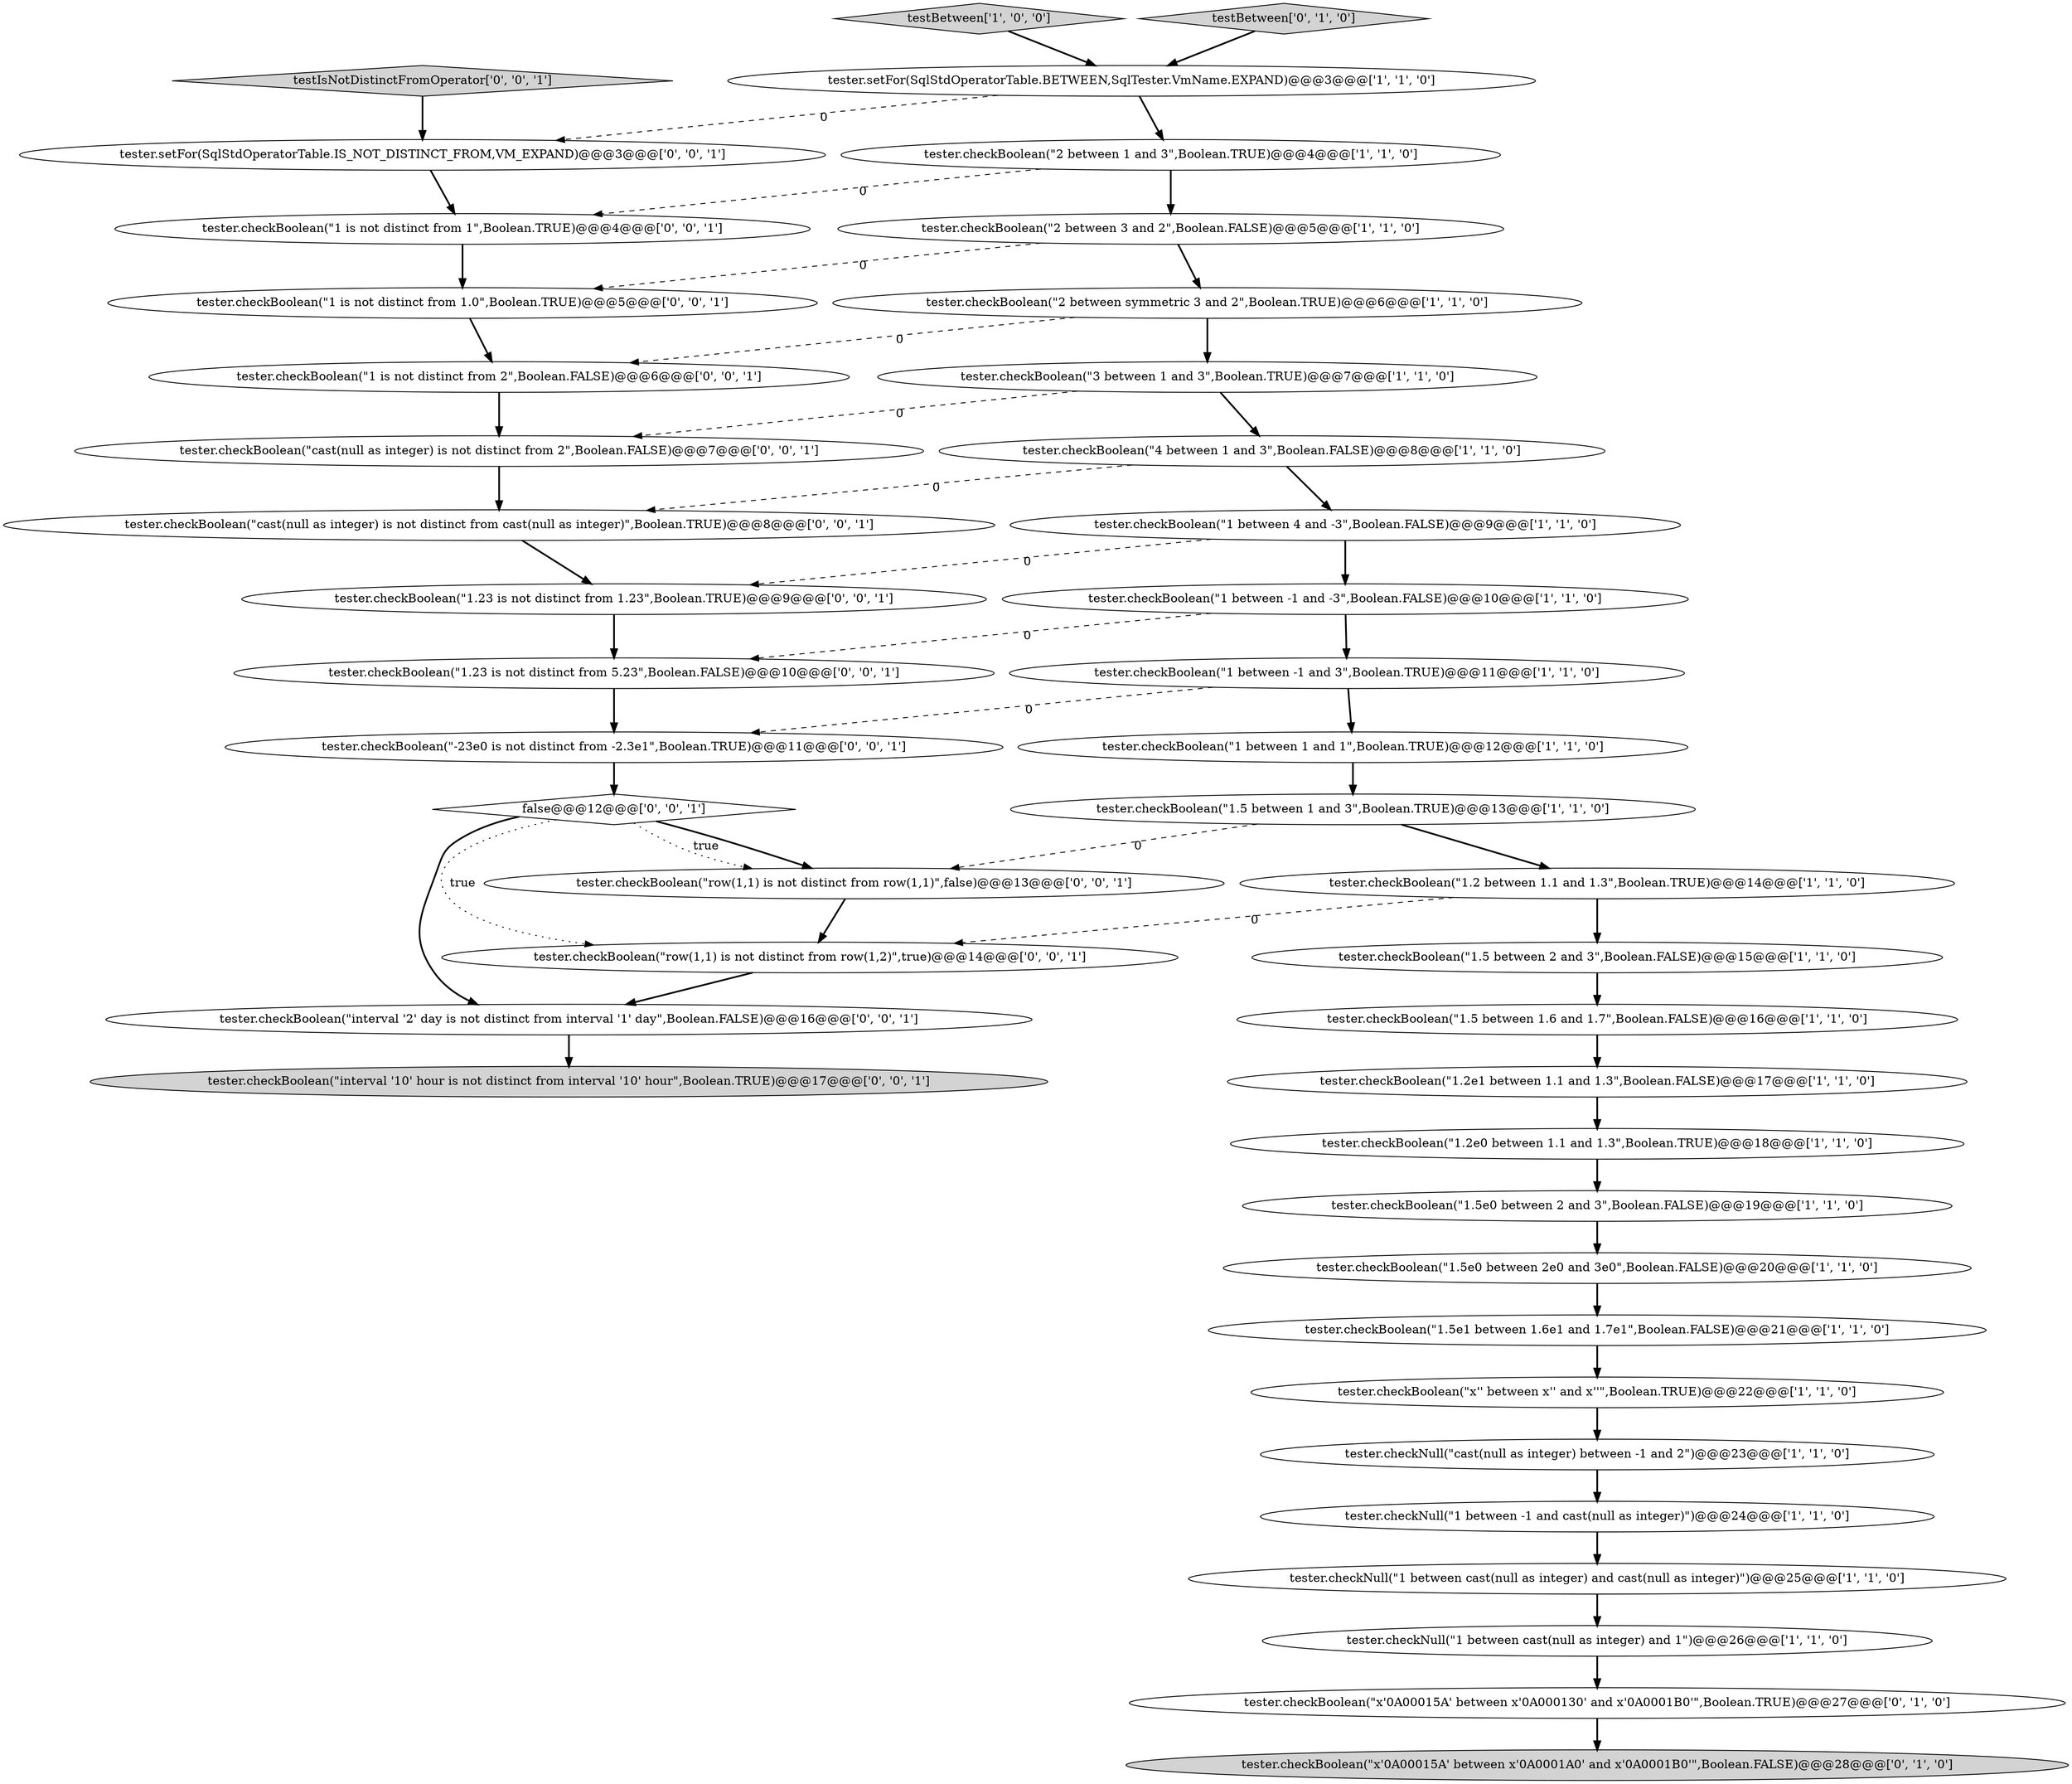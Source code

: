 digraph {
5 [style = filled, label = "tester.checkBoolean(\"1.2e0 between 1.1 and 1.3\",Boolean.TRUE)@@@18@@@['1', '1', '0']", fillcolor = white, shape = ellipse image = "AAA0AAABBB1BBB"];
13 [style = filled, label = "tester.checkNull(\"cast(null as integer) between -1 and 2\")@@@23@@@['1', '1', '0']", fillcolor = white, shape = ellipse image = "AAA0AAABBB1BBB"];
6 [style = filled, label = "tester.checkNull(\"1 between cast(null as integer) and cast(null as integer)\")@@@25@@@['1', '1', '0']", fillcolor = white, shape = ellipse image = "AAA0AAABBB1BBB"];
19 [style = filled, label = "tester.checkBoolean(\"1 between 4 and -3\",Boolean.FALSE)@@@9@@@['1', '1', '0']", fillcolor = white, shape = ellipse image = "AAA0AAABBB1BBB"];
16 [style = filled, label = "tester.checkBoolean(\"1.2 between 1.1 and 1.3\",Boolean.TRUE)@@@14@@@['1', '1', '0']", fillcolor = white, shape = ellipse image = "AAA0AAABBB1BBB"];
30 [style = filled, label = "tester.checkBoolean(\"row(1,1) is not distinct from row(1,2)\",true)@@@14@@@['0', '0', '1']", fillcolor = white, shape = ellipse image = "AAA0AAABBB3BBB"];
39 [style = filled, label = "tester.setFor(SqlStdOperatorTable.IS_NOT_DISTINCT_FROM,VM_EXPAND)@@@3@@@['0', '0', '1']", fillcolor = white, shape = ellipse image = "AAA0AAABBB3BBB"];
21 [style = filled, label = "tester.checkBoolean(\"4 between 1 and 3\",Boolean.FALSE)@@@8@@@['1', '1', '0']", fillcolor = white, shape = ellipse image = "AAA0AAABBB1BBB"];
0 [style = filled, label = "tester.checkBoolean(\"2 between symmetric 3 and 2\",Boolean.TRUE)@@@6@@@['1', '1', '0']", fillcolor = white, shape = ellipse image = "AAA0AAABBB1BBB"];
34 [style = filled, label = "tester.checkBoolean(\"1 is not distinct from 1.0\",Boolean.TRUE)@@@5@@@['0', '0', '1']", fillcolor = white, shape = ellipse image = "AAA0AAABBB3BBB"];
15 [style = filled, label = "tester.checkBoolean(\"x'' between x'' and x''\",Boolean.TRUE)@@@22@@@['1', '1', '0']", fillcolor = white, shape = ellipse image = "AAA0AAABBB1BBB"];
40 [style = filled, label = "tester.checkBoolean(\"-23e0 is not distinct from -2.3e1\",Boolean.TRUE)@@@11@@@['0', '0', '1']", fillcolor = white, shape = ellipse image = "AAA0AAABBB3BBB"];
14 [style = filled, label = "tester.checkNull(\"1 between -1 and cast(null as integer)\")@@@24@@@['1', '1', '0']", fillcolor = white, shape = ellipse image = "AAA0AAABBB1BBB"];
33 [style = filled, label = "testIsNotDistinctFromOperator['0', '0', '1']", fillcolor = lightgray, shape = diamond image = "AAA0AAABBB3BBB"];
17 [style = filled, label = "tester.setFor(SqlStdOperatorTable.BETWEEN,SqlTester.VmName.EXPAND)@@@3@@@['1', '1', '0']", fillcolor = white, shape = ellipse image = "AAA0AAABBB1BBB"];
22 [style = filled, label = "tester.checkBoolean(\"1 between 1 and 1\",Boolean.TRUE)@@@12@@@['1', '1', '0']", fillcolor = white, shape = ellipse image = "AAA0AAABBB1BBB"];
36 [style = filled, label = "tester.checkBoolean(\"1.23 is not distinct from 1.23\",Boolean.TRUE)@@@9@@@['0', '0', '1']", fillcolor = white, shape = ellipse image = "AAA0AAABBB3BBB"];
42 [style = filled, label = "tester.checkBoolean(\"interval '10' hour is not distinct from interval '10' hour\",Boolean.TRUE)@@@17@@@['0', '0', '1']", fillcolor = lightgray, shape = ellipse image = "AAA0AAABBB3BBB"];
10 [style = filled, label = "tester.checkBoolean(\"2 between 1 and 3\",Boolean.TRUE)@@@4@@@['1', '1', '0']", fillcolor = white, shape = ellipse image = "AAA0AAABBB1BBB"];
41 [style = filled, label = "tester.checkBoolean(\"1.23 is not distinct from 5.23\",Boolean.FALSE)@@@10@@@['0', '0', '1']", fillcolor = white, shape = ellipse image = "AAA0AAABBB3BBB"];
31 [style = filled, label = "tester.checkBoolean(\"cast(null as integer) is not distinct from 2\",Boolean.FALSE)@@@7@@@['0', '0', '1']", fillcolor = white, shape = ellipse image = "AAA0AAABBB3BBB"];
8 [style = filled, label = "tester.checkBoolean(\"1.5 between 1 and 3\",Boolean.TRUE)@@@13@@@['1', '1', '0']", fillcolor = white, shape = ellipse image = "AAA0AAABBB1BBB"];
18 [style = filled, label = "tester.checkBoolean(\"1.5 between 1.6 and 1.7\",Boolean.FALSE)@@@16@@@['1', '1', '0']", fillcolor = white, shape = ellipse image = "AAA0AAABBB1BBB"];
4 [style = filled, label = "tester.checkBoolean(\"1 between -1 and -3\",Boolean.FALSE)@@@10@@@['1', '1', '0']", fillcolor = white, shape = ellipse image = "AAA0AAABBB1BBB"];
25 [style = filled, label = "tester.checkBoolean(\"x'0A00015A' between x'0A0001A0' and x'0A0001B0'\",Boolean.FALSE)@@@28@@@['0', '1', '0']", fillcolor = lightgray, shape = ellipse image = "AAA1AAABBB2BBB"];
20 [style = filled, label = "tester.checkNull(\"1 between cast(null as integer) and 1\")@@@26@@@['1', '1', '0']", fillcolor = white, shape = ellipse image = "AAA0AAABBB1BBB"];
23 [style = filled, label = "testBetween['1', '0', '0']", fillcolor = lightgray, shape = diamond image = "AAA0AAABBB1BBB"];
37 [style = filled, label = "tester.checkBoolean(\"row(1,1) is not distinct from row(1,1)\",false)@@@13@@@['0', '0', '1']", fillcolor = white, shape = ellipse image = "AAA0AAABBB3BBB"];
26 [style = filled, label = "testBetween['0', '1', '0']", fillcolor = lightgray, shape = diamond image = "AAA0AAABBB2BBB"];
9 [style = filled, label = "tester.checkBoolean(\"1.5e0 between 2e0 and 3e0\",Boolean.FALSE)@@@20@@@['1', '1', '0']", fillcolor = white, shape = ellipse image = "AAA0AAABBB1BBB"];
32 [style = filled, label = "false@@@12@@@['0', '0', '1']", fillcolor = white, shape = diamond image = "AAA0AAABBB3BBB"];
11 [style = filled, label = "tester.checkBoolean(\"1 between -1 and 3\",Boolean.TRUE)@@@11@@@['1', '1', '0']", fillcolor = white, shape = ellipse image = "AAA0AAABBB1BBB"];
24 [style = filled, label = "tester.checkBoolean(\"1.2e1 between 1.1 and 1.3\",Boolean.FALSE)@@@17@@@['1', '1', '0']", fillcolor = white, shape = ellipse image = "AAA0AAABBB1BBB"];
28 [style = filled, label = "tester.checkBoolean(\"1 is not distinct from 2\",Boolean.FALSE)@@@6@@@['0', '0', '1']", fillcolor = white, shape = ellipse image = "AAA0AAABBB3BBB"];
38 [style = filled, label = "tester.checkBoolean(\"1 is not distinct from 1\",Boolean.TRUE)@@@4@@@['0', '0', '1']", fillcolor = white, shape = ellipse image = "AAA0AAABBB3BBB"];
1 [style = filled, label = "tester.checkBoolean(\"1.5 between 2 and 3\",Boolean.FALSE)@@@15@@@['1', '1', '0']", fillcolor = white, shape = ellipse image = "AAA0AAABBB1BBB"];
27 [style = filled, label = "tester.checkBoolean(\"x'0A00015A' between x'0A000130' and x'0A0001B0'\",Boolean.TRUE)@@@27@@@['0', '1', '0']", fillcolor = white, shape = ellipse image = "AAA1AAABBB2BBB"];
3 [style = filled, label = "tester.checkBoolean(\"2 between 3 and 2\",Boolean.FALSE)@@@5@@@['1', '1', '0']", fillcolor = white, shape = ellipse image = "AAA0AAABBB1BBB"];
35 [style = filled, label = "tester.checkBoolean(\"interval '2' day is not distinct from interval '1' day\",Boolean.FALSE)@@@16@@@['0', '0', '1']", fillcolor = white, shape = ellipse image = "AAA0AAABBB3BBB"];
2 [style = filled, label = "tester.checkBoolean(\"1.5e0 between 2 and 3\",Boolean.FALSE)@@@19@@@['1', '1', '0']", fillcolor = white, shape = ellipse image = "AAA0AAABBB1BBB"];
7 [style = filled, label = "tester.checkBoolean(\"1.5e1 between 1.6e1 and 1.7e1\",Boolean.FALSE)@@@21@@@['1', '1', '0']", fillcolor = white, shape = ellipse image = "AAA0AAABBB1BBB"];
29 [style = filled, label = "tester.checkBoolean(\"cast(null as integer) is not distinct from cast(null as integer)\",Boolean.TRUE)@@@8@@@['0', '0', '1']", fillcolor = white, shape = ellipse image = "AAA0AAABBB3BBB"];
12 [style = filled, label = "tester.checkBoolean(\"3 between 1 and 3\",Boolean.TRUE)@@@7@@@['1', '1', '0']", fillcolor = white, shape = ellipse image = "AAA0AAABBB1BBB"];
8->16 [style = bold, label=""];
5->2 [style = bold, label=""];
28->31 [style = bold, label=""];
40->32 [style = bold, label=""];
20->27 [style = bold, label=""];
11->22 [style = bold, label=""];
41->40 [style = bold, label=""];
26->17 [style = bold, label=""];
22->8 [style = bold, label=""];
0->28 [style = dashed, label="0"];
27->25 [style = bold, label=""];
34->28 [style = bold, label=""];
18->24 [style = bold, label=""];
8->37 [style = dashed, label="0"];
4->11 [style = bold, label=""];
39->38 [style = bold, label=""];
32->37 [style = bold, label=""];
12->21 [style = bold, label=""];
35->42 [style = bold, label=""];
38->34 [style = bold, label=""];
1->18 [style = bold, label=""];
32->30 [style = dotted, label="true"];
6->20 [style = bold, label=""];
29->36 [style = bold, label=""];
4->41 [style = dashed, label="0"];
10->3 [style = bold, label=""];
36->41 [style = bold, label=""];
2->9 [style = bold, label=""];
21->19 [style = bold, label=""];
32->35 [style = bold, label=""];
16->1 [style = bold, label=""];
37->30 [style = bold, label=""];
0->12 [style = bold, label=""];
33->39 [style = bold, label=""];
32->37 [style = dotted, label="true"];
16->30 [style = dashed, label="0"];
3->0 [style = bold, label=""];
15->13 [style = bold, label=""];
14->6 [style = bold, label=""];
19->4 [style = bold, label=""];
17->39 [style = dashed, label="0"];
11->40 [style = dashed, label="0"];
10->38 [style = dashed, label="0"];
3->34 [style = dashed, label="0"];
12->31 [style = dashed, label="0"];
7->15 [style = bold, label=""];
19->36 [style = dashed, label="0"];
30->35 [style = bold, label=""];
31->29 [style = bold, label=""];
13->14 [style = bold, label=""];
24->5 [style = bold, label=""];
23->17 [style = bold, label=""];
21->29 [style = dashed, label="0"];
17->10 [style = bold, label=""];
9->7 [style = bold, label=""];
}

